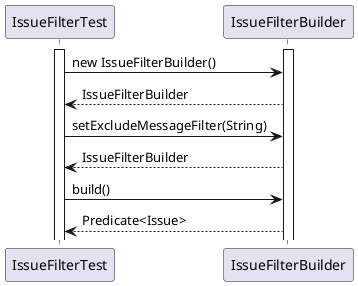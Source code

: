 @startuml

activate IssueFilterTest
'shouldHandleApostrophe
activate IssueFilterBuilder

IssueFilterTest -> IssueFilterBuilder: new IssueFilterBuilder()
IssueFilterTest <-- IssueFilterBuilder:  IssueFilterBuilder

IssueFilterTest -> IssueFilterBuilder: setExcludeMessageFilter(String)
IssueFilterTest <-- IssueFilterBuilder:  IssueFilterBuilder

IssueFilterTest -> IssueFilterBuilder: build()
return Predicate<Issue>

@enduml